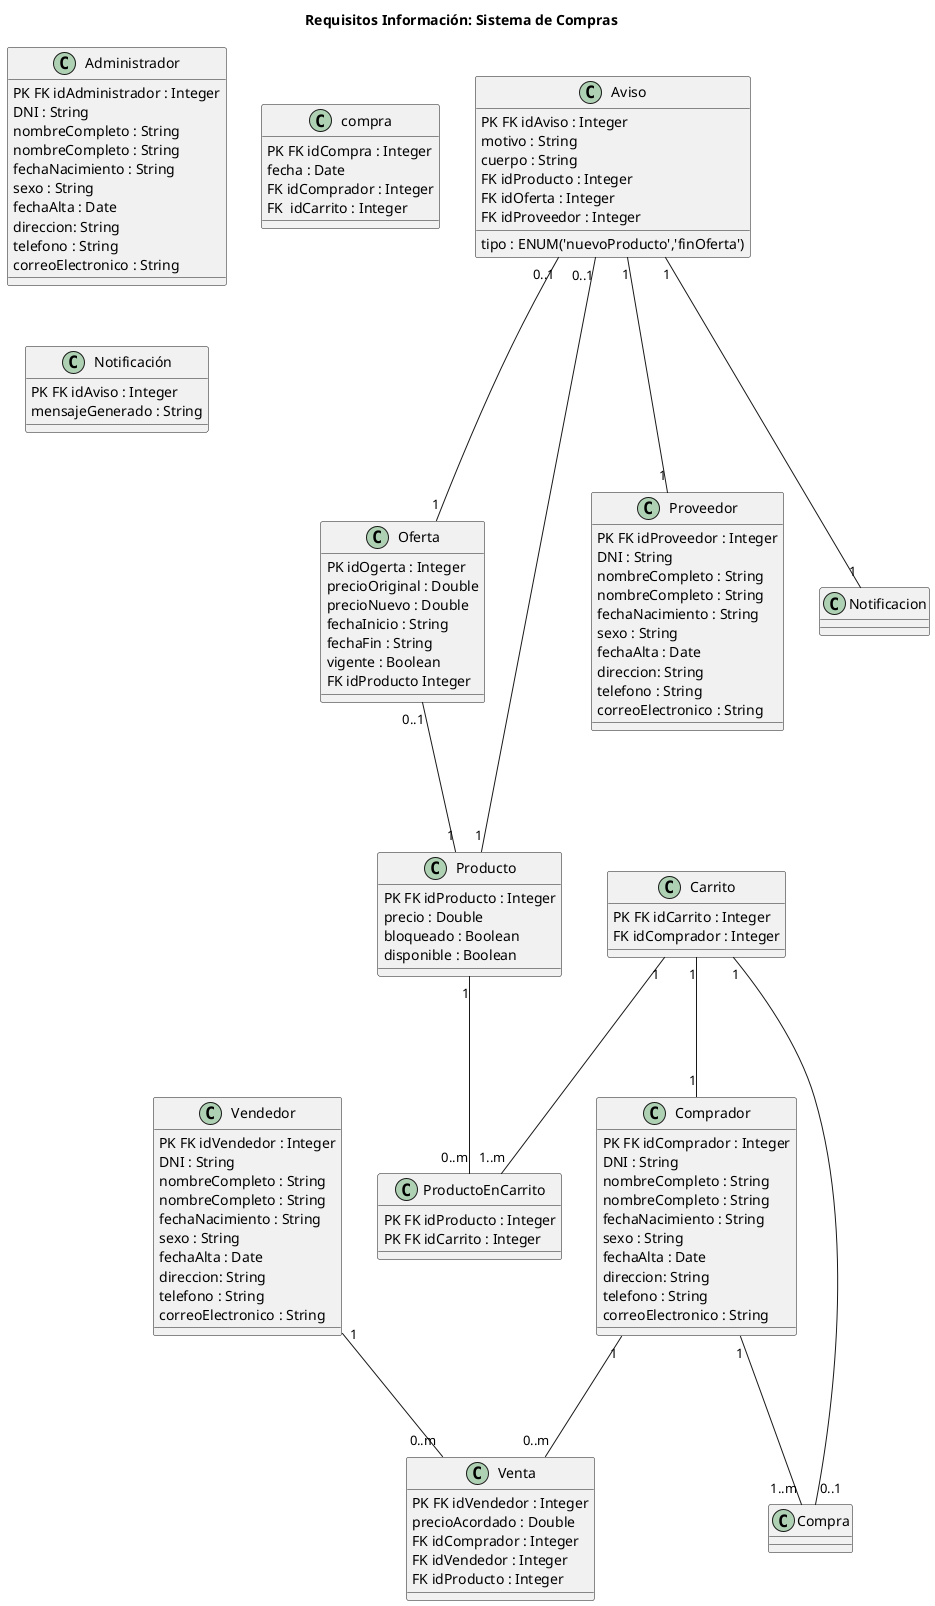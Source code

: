 @startuml IRs_sistema_de_compras

title Requisitos Información: Sistema de Compras

Class Administrador {
    PK FK idAdministrador : Integer
    DNI : String
    nombreCompleto : String
    nombreCompleto : String
    fechaNacimiento : String
    sexo : String
    fechaAlta : Date
    direccion: String
    telefono : String
    correoElectronico : String
}

Class Aviso {
    PK FK idAviso : Integer
    tipo : ENUM('nuevoProducto','finOferta')
    motivo : String
    cuerpo : String
    FK idProducto : Integer
    FK idOferta : Integer  
    FK idProveedor : Integer
}

Class Carrito {
    PK FK idCarrito : Integer
    FK idComprador : Integer
}

Class compra {
    PK FK idCompra : Integer
    fecha : Date
    FK idComprador : Integer
    FK  idCarrito : Integer
}

Class Comprador {
    PK FK idComprador : Integer
    DNI : String
    nombreCompleto : String
    nombreCompleto : String
    fechaNacimiento : String
    sexo : String
    fechaAlta : Date
    direccion: String
    telefono : String
    correoElectronico : String
}

Class Notificación {
    PK FK idAviso : Integer
    mensajeGenerado : String  
}

Class Oferta {
    PK idOgerta : Integer
    precioOriginal : Double
    precioNuevo : Double
    fechaInicio : String
    fechaFin : String
    vigente : Boolean
    FK idProducto Integer 
}

Class Producto {
    PK FK idProducto : Integer
    precio : Double
    bloqueado : Boolean
    disponible : Boolean   
}

Class ProductoEnCarrito {
    PK FK idProducto : Integer
    PK FK idCarrito : Integer
}

Class Proveedor {
    PK FK idProveedor : Integer
    DNI : String
    nombreCompleto : String
    nombreCompleto : String
    fechaNacimiento : String
    sexo : String
    fechaAlta : Date
    direccion: String
    telefono : String
    correoElectronico : String 
}

Class Vendedor {
    PK FK idVendedor : Integer
    DNI : String
    nombreCompleto : String
    nombreCompleto : String
    fechaNacimiento : String
    sexo : String
    fechaAlta : Date
    direccion: String
    telefono : String
    correoElectronico : String   
}

Class Venta {
    PK FK idVendedor : Integer
    precioAcordado : Double
    FK idComprador : Integer
    FK idVendedor : Integer
    FK idProducto : Integer
}

Aviso "0..1" --- "1" Oferta
Aviso "0..1" --- "1" Producto
Aviso "1" --- "1" Notificacion
Aviso "1" --- "1" Proveedor
Carrito "1" --- "1" Comprador
Carrito "1" --- "0..1" Compra
Carrito "1" --- "1..m" ProductoEnCarrito
Comprador "1" --- "0..m" Venta
Comprador "1" --- "1..m" Compra
Oferta "0..1" --- "1" Producto
Producto "1" --- "0..m" ProductoEnCarrito
Vendedor "1" --- "0..m" Venta

@enduml